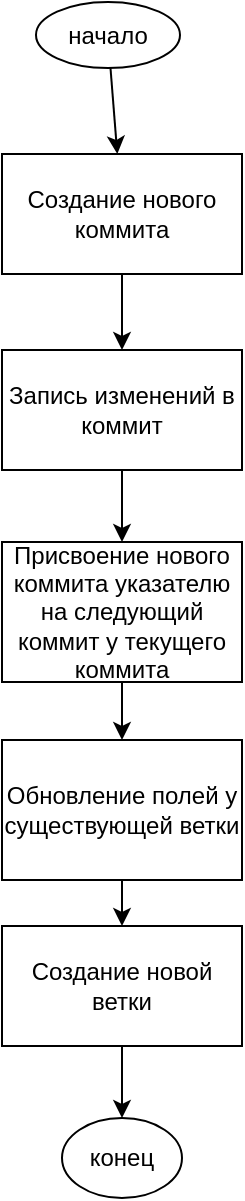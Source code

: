 <mxfile version="20.2.3" type="device"><diagram id="wuzjv6p23b6cINiKvEaQ" name="Page-1"><mxGraphModel dx="1155" dy="660" grid="0" gridSize="10" guides="1" tooltips="1" connect="1" arrows="1" fold="1" page="0" pageScale="1" pageWidth="850" pageHeight="1100" math="0" shadow="0"><root><mxCell id="0"/><mxCell id="1" parent="0"/><mxCell id="qP5NQyqexiqKzPEQ8HJk-1" value="начало" style="ellipse;whiteSpace=wrap;html=1;" vertex="1" parent="1"><mxGeometry x="286" y="254" width="72" height="33" as="geometry"/></mxCell><mxCell id="qP5NQyqexiqKzPEQ8HJk-3" value="Создание нового коммита" style="rounded=0;whiteSpace=wrap;html=1;" vertex="1" parent="1"><mxGeometry x="269" y="330" width="120" height="60" as="geometry"/></mxCell><mxCell id="qP5NQyqexiqKzPEQ8HJk-4" value="Запись изменений в коммит" style="rounded=0;whiteSpace=wrap;html=1;" vertex="1" parent="1"><mxGeometry x="269" y="428" width="120" height="60" as="geometry"/></mxCell><mxCell id="qP5NQyqexiqKzPEQ8HJk-5" value="Присвоение нового коммита указателю на следующий коммит у текущего коммита" style="rounded=0;whiteSpace=wrap;html=1;" vertex="1" parent="1"><mxGeometry x="269" y="524" width="120" height="70" as="geometry"/></mxCell><mxCell id="qP5NQyqexiqKzPEQ8HJk-6" value="Обновление полей у существующей ветки" style="rounded=0;whiteSpace=wrap;html=1;" vertex="1" parent="1"><mxGeometry x="269" y="623" width="120" height="70" as="geometry"/></mxCell><mxCell id="qP5NQyqexiqKzPEQ8HJk-7" value="конец" style="ellipse;whiteSpace=wrap;html=1;" vertex="1" parent="1"><mxGeometry x="299" y="812" width="60" height="40" as="geometry"/></mxCell><mxCell id="qP5NQyqexiqKzPEQ8HJk-8" value="Создание новой ветки" style="rounded=0;whiteSpace=wrap;html=1;" vertex="1" parent="1"><mxGeometry x="269" y="716" width="120" height="60" as="geometry"/></mxCell><mxCell id="qP5NQyqexiqKzPEQ8HJk-10" value="" style="endArrow=classic;html=1;rounded=0;" edge="1" parent="1" source="qP5NQyqexiqKzPEQ8HJk-1" target="qP5NQyqexiqKzPEQ8HJk-3"><mxGeometry width="50" height="50" relative="1" as="geometry"><mxPoint x="470" y="423" as="sourcePoint"/><mxPoint x="520" y="373" as="targetPoint"/></mxGeometry></mxCell><mxCell id="qP5NQyqexiqKzPEQ8HJk-11" value="" style="endArrow=classic;html=1;rounded=0;" edge="1" parent="1" source="qP5NQyqexiqKzPEQ8HJk-3" target="qP5NQyqexiqKzPEQ8HJk-4"><mxGeometry width="50" height="50" relative="1" as="geometry"><mxPoint x="450" y="460" as="sourcePoint"/><mxPoint x="500" y="410" as="targetPoint"/></mxGeometry></mxCell><mxCell id="qP5NQyqexiqKzPEQ8HJk-12" value="" style="endArrow=classic;html=1;rounded=0;" edge="1" parent="1" source="qP5NQyqexiqKzPEQ8HJk-4" target="qP5NQyqexiqKzPEQ8HJk-5"><mxGeometry width="50" height="50" relative="1" as="geometry"><mxPoint x="424" y="525" as="sourcePoint"/><mxPoint x="474" y="475" as="targetPoint"/></mxGeometry></mxCell><mxCell id="qP5NQyqexiqKzPEQ8HJk-13" value="" style="endArrow=classic;html=1;rounded=0;" edge="1" parent="1" source="qP5NQyqexiqKzPEQ8HJk-5" target="qP5NQyqexiqKzPEQ8HJk-6"><mxGeometry width="50" height="50" relative="1" as="geometry"><mxPoint x="458" y="677" as="sourcePoint"/><mxPoint x="508" y="627" as="targetPoint"/></mxGeometry></mxCell><mxCell id="qP5NQyqexiqKzPEQ8HJk-14" value="" style="endArrow=classic;html=1;rounded=0;" edge="1" parent="1" source="qP5NQyqexiqKzPEQ8HJk-6" target="qP5NQyqexiqKzPEQ8HJk-8"><mxGeometry width="50" height="50" relative="1" as="geometry"><mxPoint x="480" y="747" as="sourcePoint"/><mxPoint x="530" y="697" as="targetPoint"/></mxGeometry></mxCell><mxCell id="qP5NQyqexiqKzPEQ8HJk-15" value="" style="endArrow=classic;html=1;rounded=0;" edge="1" parent="1" source="qP5NQyqexiqKzPEQ8HJk-8" target="qP5NQyqexiqKzPEQ8HJk-7"><mxGeometry width="50" height="50" relative="1" as="geometry"><mxPoint x="419" y="841" as="sourcePoint"/><mxPoint x="469" y="791" as="targetPoint"/></mxGeometry></mxCell></root></mxGraphModel></diagram></mxfile>